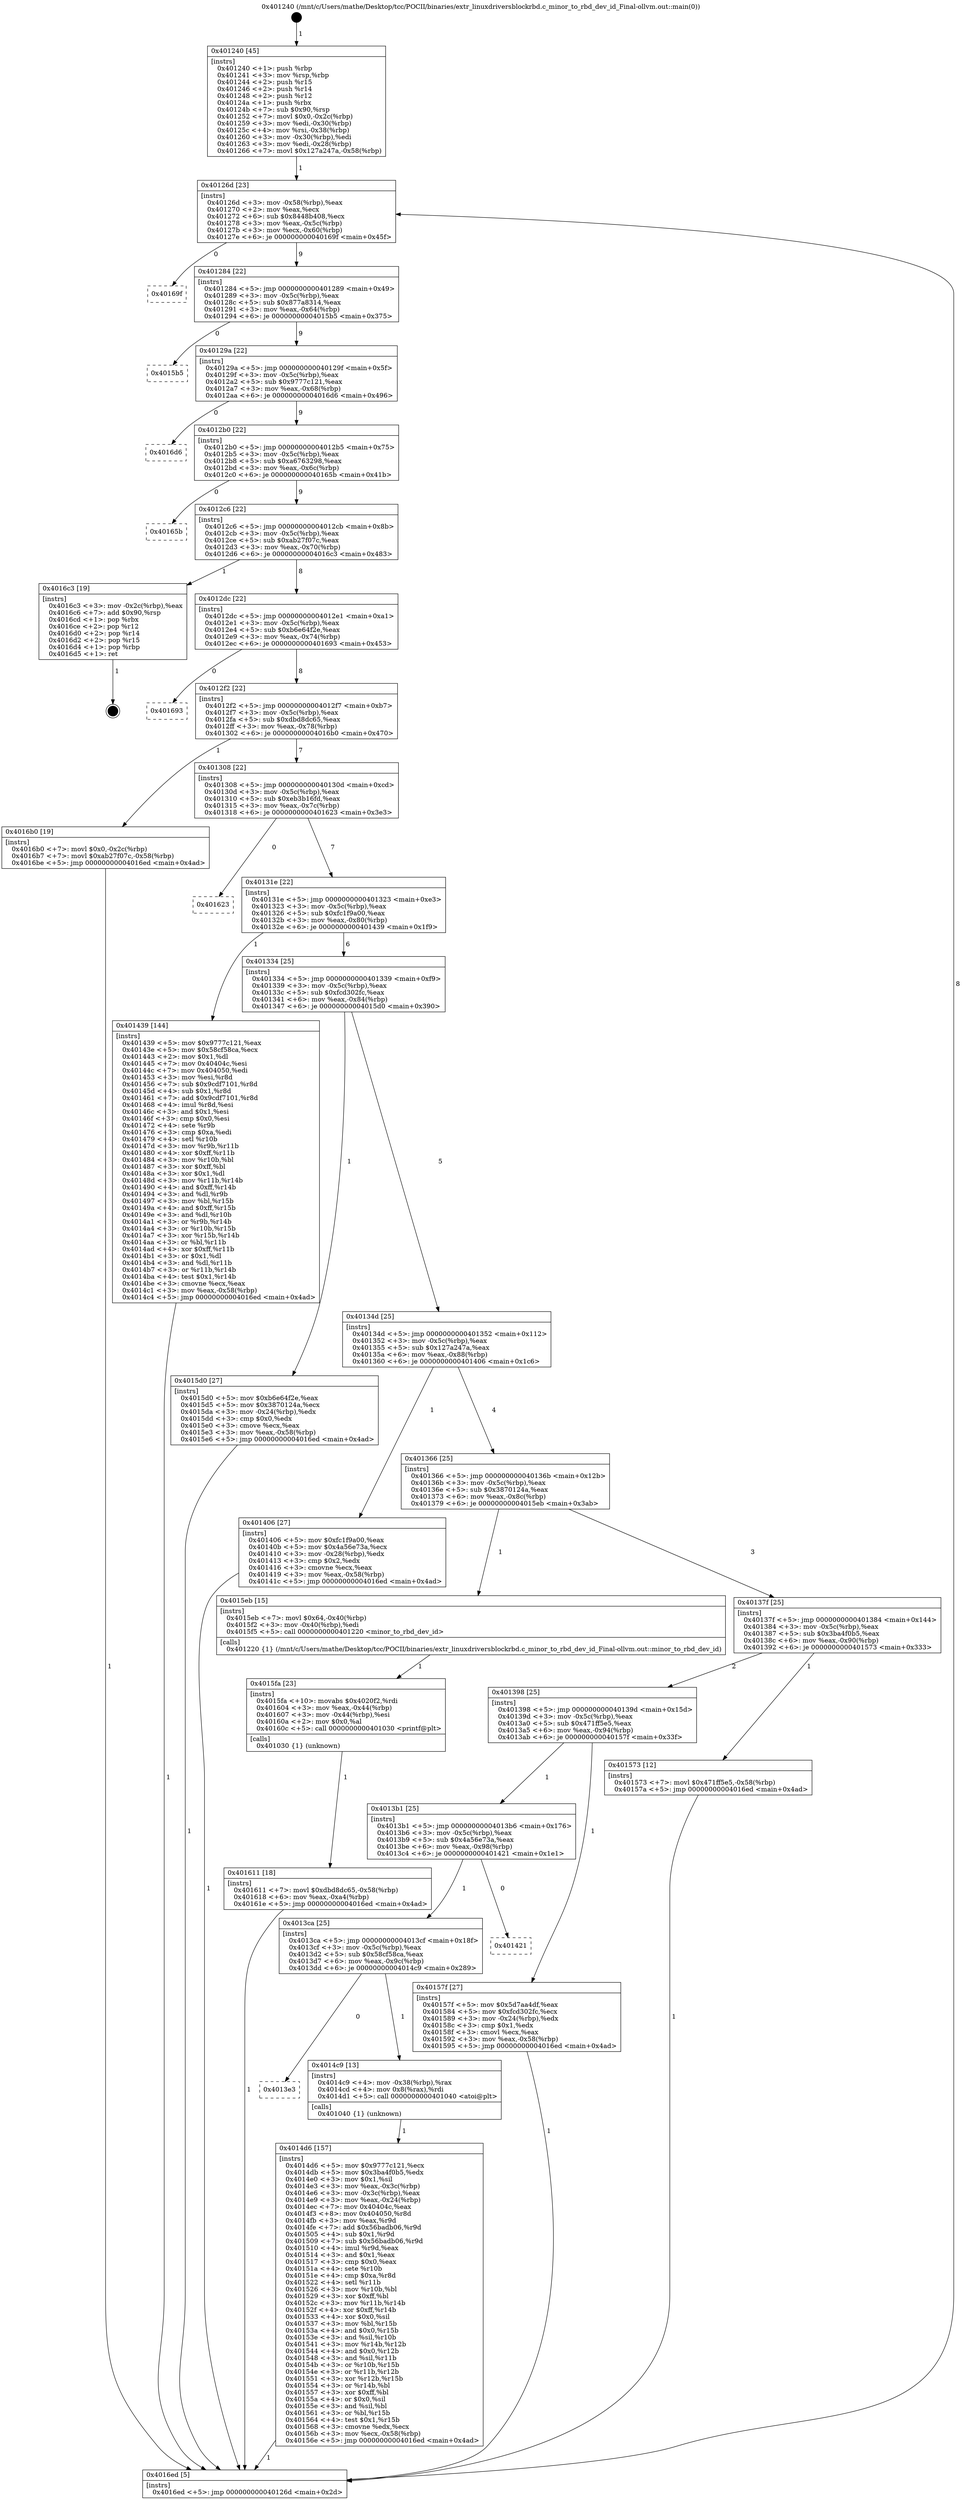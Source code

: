 digraph "0x401240" {
  label = "0x401240 (/mnt/c/Users/mathe/Desktop/tcc/POCII/binaries/extr_linuxdriversblockrbd.c_minor_to_rbd_dev_id_Final-ollvm.out::main(0))"
  labelloc = "t"
  node[shape=record]

  Entry [label="",width=0.3,height=0.3,shape=circle,fillcolor=black,style=filled]
  "0x40126d" [label="{
     0x40126d [23]\l
     | [instrs]\l
     &nbsp;&nbsp;0x40126d \<+3\>: mov -0x58(%rbp),%eax\l
     &nbsp;&nbsp;0x401270 \<+2\>: mov %eax,%ecx\l
     &nbsp;&nbsp;0x401272 \<+6\>: sub $0x8448b408,%ecx\l
     &nbsp;&nbsp;0x401278 \<+3\>: mov %eax,-0x5c(%rbp)\l
     &nbsp;&nbsp;0x40127b \<+3\>: mov %ecx,-0x60(%rbp)\l
     &nbsp;&nbsp;0x40127e \<+6\>: je 000000000040169f \<main+0x45f\>\l
  }"]
  "0x40169f" [label="{
     0x40169f\l
  }", style=dashed]
  "0x401284" [label="{
     0x401284 [22]\l
     | [instrs]\l
     &nbsp;&nbsp;0x401284 \<+5\>: jmp 0000000000401289 \<main+0x49\>\l
     &nbsp;&nbsp;0x401289 \<+3\>: mov -0x5c(%rbp),%eax\l
     &nbsp;&nbsp;0x40128c \<+5\>: sub $0x877a8314,%eax\l
     &nbsp;&nbsp;0x401291 \<+3\>: mov %eax,-0x64(%rbp)\l
     &nbsp;&nbsp;0x401294 \<+6\>: je 00000000004015b5 \<main+0x375\>\l
  }"]
  Exit [label="",width=0.3,height=0.3,shape=circle,fillcolor=black,style=filled,peripheries=2]
  "0x4015b5" [label="{
     0x4015b5\l
  }", style=dashed]
  "0x40129a" [label="{
     0x40129a [22]\l
     | [instrs]\l
     &nbsp;&nbsp;0x40129a \<+5\>: jmp 000000000040129f \<main+0x5f\>\l
     &nbsp;&nbsp;0x40129f \<+3\>: mov -0x5c(%rbp),%eax\l
     &nbsp;&nbsp;0x4012a2 \<+5\>: sub $0x9777c121,%eax\l
     &nbsp;&nbsp;0x4012a7 \<+3\>: mov %eax,-0x68(%rbp)\l
     &nbsp;&nbsp;0x4012aa \<+6\>: je 00000000004016d6 \<main+0x496\>\l
  }"]
  "0x401611" [label="{
     0x401611 [18]\l
     | [instrs]\l
     &nbsp;&nbsp;0x401611 \<+7\>: movl $0xdbd8dc65,-0x58(%rbp)\l
     &nbsp;&nbsp;0x401618 \<+6\>: mov %eax,-0xa4(%rbp)\l
     &nbsp;&nbsp;0x40161e \<+5\>: jmp 00000000004016ed \<main+0x4ad\>\l
  }"]
  "0x4016d6" [label="{
     0x4016d6\l
  }", style=dashed]
  "0x4012b0" [label="{
     0x4012b0 [22]\l
     | [instrs]\l
     &nbsp;&nbsp;0x4012b0 \<+5\>: jmp 00000000004012b5 \<main+0x75\>\l
     &nbsp;&nbsp;0x4012b5 \<+3\>: mov -0x5c(%rbp),%eax\l
     &nbsp;&nbsp;0x4012b8 \<+5\>: sub $0xa6763298,%eax\l
     &nbsp;&nbsp;0x4012bd \<+3\>: mov %eax,-0x6c(%rbp)\l
     &nbsp;&nbsp;0x4012c0 \<+6\>: je 000000000040165b \<main+0x41b\>\l
  }"]
  "0x4015fa" [label="{
     0x4015fa [23]\l
     | [instrs]\l
     &nbsp;&nbsp;0x4015fa \<+10\>: movabs $0x4020f2,%rdi\l
     &nbsp;&nbsp;0x401604 \<+3\>: mov %eax,-0x44(%rbp)\l
     &nbsp;&nbsp;0x401607 \<+3\>: mov -0x44(%rbp),%esi\l
     &nbsp;&nbsp;0x40160a \<+2\>: mov $0x0,%al\l
     &nbsp;&nbsp;0x40160c \<+5\>: call 0000000000401030 \<printf@plt\>\l
     | [calls]\l
     &nbsp;&nbsp;0x401030 \{1\} (unknown)\l
  }"]
  "0x40165b" [label="{
     0x40165b\l
  }", style=dashed]
  "0x4012c6" [label="{
     0x4012c6 [22]\l
     | [instrs]\l
     &nbsp;&nbsp;0x4012c6 \<+5\>: jmp 00000000004012cb \<main+0x8b\>\l
     &nbsp;&nbsp;0x4012cb \<+3\>: mov -0x5c(%rbp),%eax\l
     &nbsp;&nbsp;0x4012ce \<+5\>: sub $0xab27f07c,%eax\l
     &nbsp;&nbsp;0x4012d3 \<+3\>: mov %eax,-0x70(%rbp)\l
     &nbsp;&nbsp;0x4012d6 \<+6\>: je 00000000004016c3 \<main+0x483\>\l
  }"]
  "0x4014d6" [label="{
     0x4014d6 [157]\l
     | [instrs]\l
     &nbsp;&nbsp;0x4014d6 \<+5\>: mov $0x9777c121,%ecx\l
     &nbsp;&nbsp;0x4014db \<+5\>: mov $0x3ba4f0b5,%edx\l
     &nbsp;&nbsp;0x4014e0 \<+3\>: mov $0x1,%sil\l
     &nbsp;&nbsp;0x4014e3 \<+3\>: mov %eax,-0x3c(%rbp)\l
     &nbsp;&nbsp;0x4014e6 \<+3\>: mov -0x3c(%rbp),%eax\l
     &nbsp;&nbsp;0x4014e9 \<+3\>: mov %eax,-0x24(%rbp)\l
     &nbsp;&nbsp;0x4014ec \<+7\>: mov 0x40404c,%eax\l
     &nbsp;&nbsp;0x4014f3 \<+8\>: mov 0x404050,%r8d\l
     &nbsp;&nbsp;0x4014fb \<+3\>: mov %eax,%r9d\l
     &nbsp;&nbsp;0x4014fe \<+7\>: add $0x56badb06,%r9d\l
     &nbsp;&nbsp;0x401505 \<+4\>: sub $0x1,%r9d\l
     &nbsp;&nbsp;0x401509 \<+7\>: sub $0x56badb06,%r9d\l
     &nbsp;&nbsp;0x401510 \<+4\>: imul %r9d,%eax\l
     &nbsp;&nbsp;0x401514 \<+3\>: and $0x1,%eax\l
     &nbsp;&nbsp;0x401517 \<+3\>: cmp $0x0,%eax\l
     &nbsp;&nbsp;0x40151a \<+4\>: sete %r10b\l
     &nbsp;&nbsp;0x40151e \<+4\>: cmp $0xa,%r8d\l
     &nbsp;&nbsp;0x401522 \<+4\>: setl %r11b\l
     &nbsp;&nbsp;0x401526 \<+3\>: mov %r10b,%bl\l
     &nbsp;&nbsp;0x401529 \<+3\>: xor $0xff,%bl\l
     &nbsp;&nbsp;0x40152c \<+3\>: mov %r11b,%r14b\l
     &nbsp;&nbsp;0x40152f \<+4\>: xor $0xff,%r14b\l
     &nbsp;&nbsp;0x401533 \<+4\>: xor $0x0,%sil\l
     &nbsp;&nbsp;0x401537 \<+3\>: mov %bl,%r15b\l
     &nbsp;&nbsp;0x40153a \<+4\>: and $0x0,%r15b\l
     &nbsp;&nbsp;0x40153e \<+3\>: and %sil,%r10b\l
     &nbsp;&nbsp;0x401541 \<+3\>: mov %r14b,%r12b\l
     &nbsp;&nbsp;0x401544 \<+4\>: and $0x0,%r12b\l
     &nbsp;&nbsp;0x401548 \<+3\>: and %sil,%r11b\l
     &nbsp;&nbsp;0x40154b \<+3\>: or %r10b,%r15b\l
     &nbsp;&nbsp;0x40154e \<+3\>: or %r11b,%r12b\l
     &nbsp;&nbsp;0x401551 \<+3\>: xor %r12b,%r15b\l
     &nbsp;&nbsp;0x401554 \<+3\>: or %r14b,%bl\l
     &nbsp;&nbsp;0x401557 \<+3\>: xor $0xff,%bl\l
     &nbsp;&nbsp;0x40155a \<+4\>: or $0x0,%sil\l
     &nbsp;&nbsp;0x40155e \<+3\>: and %sil,%bl\l
     &nbsp;&nbsp;0x401561 \<+3\>: or %bl,%r15b\l
     &nbsp;&nbsp;0x401564 \<+4\>: test $0x1,%r15b\l
     &nbsp;&nbsp;0x401568 \<+3\>: cmovne %edx,%ecx\l
     &nbsp;&nbsp;0x40156b \<+3\>: mov %ecx,-0x58(%rbp)\l
     &nbsp;&nbsp;0x40156e \<+5\>: jmp 00000000004016ed \<main+0x4ad\>\l
  }"]
  "0x4016c3" [label="{
     0x4016c3 [19]\l
     | [instrs]\l
     &nbsp;&nbsp;0x4016c3 \<+3\>: mov -0x2c(%rbp),%eax\l
     &nbsp;&nbsp;0x4016c6 \<+7\>: add $0x90,%rsp\l
     &nbsp;&nbsp;0x4016cd \<+1\>: pop %rbx\l
     &nbsp;&nbsp;0x4016ce \<+2\>: pop %r12\l
     &nbsp;&nbsp;0x4016d0 \<+2\>: pop %r14\l
     &nbsp;&nbsp;0x4016d2 \<+2\>: pop %r15\l
     &nbsp;&nbsp;0x4016d4 \<+1\>: pop %rbp\l
     &nbsp;&nbsp;0x4016d5 \<+1\>: ret\l
  }"]
  "0x4012dc" [label="{
     0x4012dc [22]\l
     | [instrs]\l
     &nbsp;&nbsp;0x4012dc \<+5\>: jmp 00000000004012e1 \<main+0xa1\>\l
     &nbsp;&nbsp;0x4012e1 \<+3\>: mov -0x5c(%rbp),%eax\l
     &nbsp;&nbsp;0x4012e4 \<+5\>: sub $0xb6e64f2e,%eax\l
     &nbsp;&nbsp;0x4012e9 \<+3\>: mov %eax,-0x74(%rbp)\l
     &nbsp;&nbsp;0x4012ec \<+6\>: je 0000000000401693 \<main+0x453\>\l
  }"]
  "0x4013e3" [label="{
     0x4013e3\l
  }", style=dashed]
  "0x401693" [label="{
     0x401693\l
  }", style=dashed]
  "0x4012f2" [label="{
     0x4012f2 [22]\l
     | [instrs]\l
     &nbsp;&nbsp;0x4012f2 \<+5\>: jmp 00000000004012f7 \<main+0xb7\>\l
     &nbsp;&nbsp;0x4012f7 \<+3\>: mov -0x5c(%rbp),%eax\l
     &nbsp;&nbsp;0x4012fa \<+5\>: sub $0xdbd8dc65,%eax\l
     &nbsp;&nbsp;0x4012ff \<+3\>: mov %eax,-0x78(%rbp)\l
     &nbsp;&nbsp;0x401302 \<+6\>: je 00000000004016b0 \<main+0x470\>\l
  }"]
  "0x4014c9" [label="{
     0x4014c9 [13]\l
     | [instrs]\l
     &nbsp;&nbsp;0x4014c9 \<+4\>: mov -0x38(%rbp),%rax\l
     &nbsp;&nbsp;0x4014cd \<+4\>: mov 0x8(%rax),%rdi\l
     &nbsp;&nbsp;0x4014d1 \<+5\>: call 0000000000401040 \<atoi@plt\>\l
     | [calls]\l
     &nbsp;&nbsp;0x401040 \{1\} (unknown)\l
  }"]
  "0x4016b0" [label="{
     0x4016b0 [19]\l
     | [instrs]\l
     &nbsp;&nbsp;0x4016b0 \<+7\>: movl $0x0,-0x2c(%rbp)\l
     &nbsp;&nbsp;0x4016b7 \<+7\>: movl $0xab27f07c,-0x58(%rbp)\l
     &nbsp;&nbsp;0x4016be \<+5\>: jmp 00000000004016ed \<main+0x4ad\>\l
  }"]
  "0x401308" [label="{
     0x401308 [22]\l
     | [instrs]\l
     &nbsp;&nbsp;0x401308 \<+5\>: jmp 000000000040130d \<main+0xcd\>\l
     &nbsp;&nbsp;0x40130d \<+3\>: mov -0x5c(%rbp),%eax\l
     &nbsp;&nbsp;0x401310 \<+5\>: sub $0xeb3b16fd,%eax\l
     &nbsp;&nbsp;0x401315 \<+3\>: mov %eax,-0x7c(%rbp)\l
     &nbsp;&nbsp;0x401318 \<+6\>: je 0000000000401623 \<main+0x3e3\>\l
  }"]
  "0x4013ca" [label="{
     0x4013ca [25]\l
     | [instrs]\l
     &nbsp;&nbsp;0x4013ca \<+5\>: jmp 00000000004013cf \<main+0x18f\>\l
     &nbsp;&nbsp;0x4013cf \<+3\>: mov -0x5c(%rbp),%eax\l
     &nbsp;&nbsp;0x4013d2 \<+5\>: sub $0x58cf58ca,%eax\l
     &nbsp;&nbsp;0x4013d7 \<+6\>: mov %eax,-0x9c(%rbp)\l
     &nbsp;&nbsp;0x4013dd \<+6\>: je 00000000004014c9 \<main+0x289\>\l
  }"]
  "0x401623" [label="{
     0x401623\l
  }", style=dashed]
  "0x40131e" [label="{
     0x40131e [22]\l
     | [instrs]\l
     &nbsp;&nbsp;0x40131e \<+5\>: jmp 0000000000401323 \<main+0xe3\>\l
     &nbsp;&nbsp;0x401323 \<+3\>: mov -0x5c(%rbp),%eax\l
     &nbsp;&nbsp;0x401326 \<+5\>: sub $0xfc1f9a00,%eax\l
     &nbsp;&nbsp;0x40132b \<+3\>: mov %eax,-0x80(%rbp)\l
     &nbsp;&nbsp;0x40132e \<+6\>: je 0000000000401439 \<main+0x1f9\>\l
  }"]
  "0x401421" [label="{
     0x401421\l
  }", style=dashed]
  "0x401439" [label="{
     0x401439 [144]\l
     | [instrs]\l
     &nbsp;&nbsp;0x401439 \<+5\>: mov $0x9777c121,%eax\l
     &nbsp;&nbsp;0x40143e \<+5\>: mov $0x58cf58ca,%ecx\l
     &nbsp;&nbsp;0x401443 \<+2\>: mov $0x1,%dl\l
     &nbsp;&nbsp;0x401445 \<+7\>: mov 0x40404c,%esi\l
     &nbsp;&nbsp;0x40144c \<+7\>: mov 0x404050,%edi\l
     &nbsp;&nbsp;0x401453 \<+3\>: mov %esi,%r8d\l
     &nbsp;&nbsp;0x401456 \<+7\>: sub $0x9cdf7101,%r8d\l
     &nbsp;&nbsp;0x40145d \<+4\>: sub $0x1,%r8d\l
     &nbsp;&nbsp;0x401461 \<+7\>: add $0x9cdf7101,%r8d\l
     &nbsp;&nbsp;0x401468 \<+4\>: imul %r8d,%esi\l
     &nbsp;&nbsp;0x40146c \<+3\>: and $0x1,%esi\l
     &nbsp;&nbsp;0x40146f \<+3\>: cmp $0x0,%esi\l
     &nbsp;&nbsp;0x401472 \<+4\>: sete %r9b\l
     &nbsp;&nbsp;0x401476 \<+3\>: cmp $0xa,%edi\l
     &nbsp;&nbsp;0x401479 \<+4\>: setl %r10b\l
     &nbsp;&nbsp;0x40147d \<+3\>: mov %r9b,%r11b\l
     &nbsp;&nbsp;0x401480 \<+4\>: xor $0xff,%r11b\l
     &nbsp;&nbsp;0x401484 \<+3\>: mov %r10b,%bl\l
     &nbsp;&nbsp;0x401487 \<+3\>: xor $0xff,%bl\l
     &nbsp;&nbsp;0x40148a \<+3\>: xor $0x1,%dl\l
     &nbsp;&nbsp;0x40148d \<+3\>: mov %r11b,%r14b\l
     &nbsp;&nbsp;0x401490 \<+4\>: and $0xff,%r14b\l
     &nbsp;&nbsp;0x401494 \<+3\>: and %dl,%r9b\l
     &nbsp;&nbsp;0x401497 \<+3\>: mov %bl,%r15b\l
     &nbsp;&nbsp;0x40149a \<+4\>: and $0xff,%r15b\l
     &nbsp;&nbsp;0x40149e \<+3\>: and %dl,%r10b\l
     &nbsp;&nbsp;0x4014a1 \<+3\>: or %r9b,%r14b\l
     &nbsp;&nbsp;0x4014a4 \<+3\>: or %r10b,%r15b\l
     &nbsp;&nbsp;0x4014a7 \<+3\>: xor %r15b,%r14b\l
     &nbsp;&nbsp;0x4014aa \<+3\>: or %bl,%r11b\l
     &nbsp;&nbsp;0x4014ad \<+4\>: xor $0xff,%r11b\l
     &nbsp;&nbsp;0x4014b1 \<+3\>: or $0x1,%dl\l
     &nbsp;&nbsp;0x4014b4 \<+3\>: and %dl,%r11b\l
     &nbsp;&nbsp;0x4014b7 \<+3\>: or %r11b,%r14b\l
     &nbsp;&nbsp;0x4014ba \<+4\>: test $0x1,%r14b\l
     &nbsp;&nbsp;0x4014be \<+3\>: cmovne %ecx,%eax\l
     &nbsp;&nbsp;0x4014c1 \<+3\>: mov %eax,-0x58(%rbp)\l
     &nbsp;&nbsp;0x4014c4 \<+5\>: jmp 00000000004016ed \<main+0x4ad\>\l
  }"]
  "0x401334" [label="{
     0x401334 [25]\l
     | [instrs]\l
     &nbsp;&nbsp;0x401334 \<+5\>: jmp 0000000000401339 \<main+0xf9\>\l
     &nbsp;&nbsp;0x401339 \<+3\>: mov -0x5c(%rbp),%eax\l
     &nbsp;&nbsp;0x40133c \<+5\>: sub $0xfcd302fc,%eax\l
     &nbsp;&nbsp;0x401341 \<+6\>: mov %eax,-0x84(%rbp)\l
     &nbsp;&nbsp;0x401347 \<+6\>: je 00000000004015d0 \<main+0x390\>\l
  }"]
  "0x4013b1" [label="{
     0x4013b1 [25]\l
     | [instrs]\l
     &nbsp;&nbsp;0x4013b1 \<+5\>: jmp 00000000004013b6 \<main+0x176\>\l
     &nbsp;&nbsp;0x4013b6 \<+3\>: mov -0x5c(%rbp),%eax\l
     &nbsp;&nbsp;0x4013b9 \<+5\>: sub $0x4a56e73a,%eax\l
     &nbsp;&nbsp;0x4013be \<+6\>: mov %eax,-0x98(%rbp)\l
     &nbsp;&nbsp;0x4013c4 \<+6\>: je 0000000000401421 \<main+0x1e1\>\l
  }"]
  "0x4015d0" [label="{
     0x4015d0 [27]\l
     | [instrs]\l
     &nbsp;&nbsp;0x4015d0 \<+5\>: mov $0xb6e64f2e,%eax\l
     &nbsp;&nbsp;0x4015d5 \<+5\>: mov $0x3870124a,%ecx\l
     &nbsp;&nbsp;0x4015da \<+3\>: mov -0x24(%rbp),%edx\l
     &nbsp;&nbsp;0x4015dd \<+3\>: cmp $0x0,%edx\l
     &nbsp;&nbsp;0x4015e0 \<+3\>: cmove %ecx,%eax\l
     &nbsp;&nbsp;0x4015e3 \<+3\>: mov %eax,-0x58(%rbp)\l
     &nbsp;&nbsp;0x4015e6 \<+5\>: jmp 00000000004016ed \<main+0x4ad\>\l
  }"]
  "0x40134d" [label="{
     0x40134d [25]\l
     | [instrs]\l
     &nbsp;&nbsp;0x40134d \<+5\>: jmp 0000000000401352 \<main+0x112\>\l
     &nbsp;&nbsp;0x401352 \<+3\>: mov -0x5c(%rbp),%eax\l
     &nbsp;&nbsp;0x401355 \<+5\>: sub $0x127a247a,%eax\l
     &nbsp;&nbsp;0x40135a \<+6\>: mov %eax,-0x88(%rbp)\l
     &nbsp;&nbsp;0x401360 \<+6\>: je 0000000000401406 \<main+0x1c6\>\l
  }"]
  "0x40157f" [label="{
     0x40157f [27]\l
     | [instrs]\l
     &nbsp;&nbsp;0x40157f \<+5\>: mov $0x5d7aa4df,%eax\l
     &nbsp;&nbsp;0x401584 \<+5\>: mov $0xfcd302fc,%ecx\l
     &nbsp;&nbsp;0x401589 \<+3\>: mov -0x24(%rbp),%edx\l
     &nbsp;&nbsp;0x40158c \<+3\>: cmp $0x1,%edx\l
     &nbsp;&nbsp;0x40158f \<+3\>: cmovl %ecx,%eax\l
     &nbsp;&nbsp;0x401592 \<+3\>: mov %eax,-0x58(%rbp)\l
     &nbsp;&nbsp;0x401595 \<+5\>: jmp 00000000004016ed \<main+0x4ad\>\l
  }"]
  "0x401406" [label="{
     0x401406 [27]\l
     | [instrs]\l
     &nbsp;&nbsp;0x401406 \<+5\>: mov $0xfc1f9a00,%eax\l
     &nbsp;&nbsp;0x40140b \<+5\>: mov $0x4a56e73a,%ecx\l
     &nbsp;&nbsp;0x401410 \<+3\>: mov -0x28(%rbp),%edx\l
     &nbsp;&nbsp;0x401413 \<+3\>: cmp $0x2,%edx\l
     &nbsp;&nbsp;0x401416 \<+3\>: cmovne %ecx,%eax\l
     &nbsp;&nbsp;0x401419 \<+3\>: mov %eax,-0x58(%rbp)\l
     &nbsp;&nbsp;0x40141c \<+5\>: jmp 00000000004016ed \<main+0x4ad\>\l
  }"]
  "0x401366" [label="{
     0x401366 [25]\l
     | [instrs]\l
     &nbsp;&nbsp;0x401366 \<+5\>: jmp 000000000040136b \<main+0x12b\>\l
     &nbsp;&nbsp;0x40136b \<+3\>: mov -0x5c(%rbp),%eax\l
     &nbsp;&nbsp;0x40136e \<+5\>: sub $0x3870124a,%eax\l
     &nbsp;&nbsp;0x401373 \<+6\>: mov %eax,-0x8c(%rbp)\l
     &nbsp;&nbsp;0x401379 \<+6\>: je 00000000004015eb \<main+0x3ab\>\l
  }"]
  "0x4016ed" [label="{
     0x4016ed [5]\l
     | [instrs]\l
     &nbsp;&nbsp;0x4016ed \<+5\>: jmp 000000000040126d \<main+0x2d\>\l
  }"]
  "0x401240" [label="{
     0x401240 [45]\l
     | [instrs]\l
     &nbsp;&nbsp;0x401240 \<+1\>: push %rbp\l
     &nbsp;&nbsp;0x401241 \<+3\>: mov %rsp,%rbp\l
     &nbsp;&nbsp;0x401244 \<+2\>: push %r15\l
     &nbsp;&nbsp;0x401246 \<+2\>: push %r14\l
     &nbsp;&nbsp;0x401248 \<+2\>: push %r12\l
     &nbsp;&nbsp;0x40124a \<+1\>: push %rbx\l
     &nbsp;&nbsp;0x40124b \<+7\>: sub $0x90,%rsp\l
     &nbsp;&nbsp;0x401252 \<+7\>: movl $0x0,-0x2c(%rbp)\l
     &nbsp;&nbsp;0x401259 \<+3\>: mov %edi,-0x30(%rbp)\l
     &nbsp;&nbsp;0x40125c \<+4\>: mov %rsi,-0x38(%rbp)\l
     &nbsp;&nbsp;0x401260 \<+3\>: mov -0x30(%rbp),%edi\l
     &nbsp;&nbsp;0x401263 \<+3\>: mov %edi,-0x28(%rbp)\l
     &nbsp;&nbsp;0x401266 \<+7\>: movl $0x127a247a,-0x58(%rbp)\l
  }"]
  "0x401398" [label="{
     0x401398 [25]\l
     | [instrs]\l
     &nbsp;&nbsp;0x401398 \<+5\>: jmp 000000000040139d \<main+0x15d\>\l
     &nbsp;&nbsp;0x40139d \<+3\>: mov -0x5c(%rbp),%eax\l
     &nbsp;&nbsp;0x4013a0 \<+5\>: sub $0x471ff5e5,%eax\l
     &nbsp;&nbsp;0x4013a5 \<+6\>: mov %eax,-0x94(%rbp)\l
     &nbsp;&nbsp;0x4013ab \<+6\>: je 000000000040157f \<main+0x33f\>\l
  }"]
  "0x4015eb" [label="{
     0x4015eb [15]\l
     | [instrs]\l
     &nbsp;&nbsp;0x4015eb \<+7\>: movl $0x64,-0x40(%rbp)\l
     &nbsp;&nbsp;0x4015f2 \<+3\>: mov -0x40(%rbp),%edi\l
     &nbsp;&nbsp;0x4015f5 \<+5\>: call 0000000000401220 \<minor_to_rbd_dev_id\>\l
     | [calls]\l
     &nbsp;&nbsp;0x401220 \{1\} (/mnt/c/Users/mathe/Desktop/tcc/POCII/binaries/extr_linuxdriversblockrbd.c_minor_to_rbd_dev_id_Final-ollvm.out::minor_to_rbd_dev_id)\l
  }"]
  "0x40137f" [label="{
     0x40137f [25]\l
     | [instrs]\l
     &nbsp;&nbsp;0x40137f \<+5\>: jmp 0000000000401384 \<main+0x144\>\l
     &nbsp;&nbsp;0x401384 \<+3\>: mov -0x5c(%rbp),%eax\l
     &nbsp;&nbsp;0x401387 \<+5\>: sub $0x3ba4f0b5,%eax\l
     &nbsp;&nbsp;0x40138c \<+6\>: mov %eax,-0x90(%rbp)\l
     &nbsp;&nbsp;0x401392 \<+6\>: je 0000000000401573 \<main+0x333\>\l
  }"]
  "0x401573" [label="{
     0x401573 [12]\l
     | [instrs]\l
     &nbsp;&nbsp;0x401573 \<+7\>: movl $0x471ff5e5,-0x58(%rbp)\l
     &nbsp;&nbsp;0x40157a \<+5\>: jmp 00000000004016ed \<main+0x4ad\>\l
  }"]
  Entry -> "0x401240" [label=" 1"]
  "0x40126d" -> "0x40169f" [label=" 0"]
  "0x40126d" -> "0x401284" [label=" 9"]
  "0x4016c3" -> Exit [label=" 1"]
  "0x401284" -> "0x4015b5" [label=" 0"]
  "0x401284" -> "0x40129a" [label=" 9"]
  "0x4016b0" -> "0x4016ed" [label=" 1"]
  "0x40129a" -> "0x4016d6" [label=" 0"]
  "0x40129a" -> "0x4012b0" [label=" 9"]
  "0x401611" -> "0x4016ed" [label=" 1"]
  "0x4012b0" -> "0x40165b" [label=" 0"]
  "0x4012b0" -> "0x4012c6" [label=" 9"]
  "0x4015fa" -> "0x401611" [label=" 1"]
  "0x4012c6" -> "0x4016c3" [label=" 1"]
  "0x4012c6" -> "0x4012dc" [label=" 8"]
  "0x4015eb" -> "0x4015fa" [label=" 1"]
  "0x4012dc" -> "0x401693" [label=" 0"]
  "0x4012dc" -> "0x4012f2" [label=" 8"]
  "0x4015d0" -> "0x4016ed" [label=" 1"]
  "0x4012f2" -> "0x4016b0" [label=" 1"]
  "0x4012f2" -> "0x401308" [label=" 7"]
  "0x40157f" -> "0x4016ed" [label=" 1"]
  "0x401308" -> "0x401623" [label=" 0"]
  "0x401308" -> "0x40131e" [label=" 7"]
  "0x4014d6" -> "0x4016ed" [label=" 1"]
  "0x40131e" -> "0x401439" [label=" 1"]
  "0x40131e" -> "0x401334" [label=" 6"]
  "0x4014c9" -> "0x4014d6" [label=" 1"]
  "0x401334" -> "0x4015d0" [label=" 1"]
  "0x401334" -> "0x40134d" [label=" 5"]
  "0x4013ca" -> "0x4014c9" [label=" 1"]
  "0x40134d" -> "0x401406" [label=" 1"]
  "0x40134d" -> "0x401366" [label=" 4"]
  "0x401406" -> "0x4016ed" [label=" 1"]
  "0x401240" -> "0x40126d" [label=" 1"]
  "0x4016ed" -> "0x40126d" [label=" 8"]
  "0x401439" -> "0x4016ed" [label=" 1"]
  "0x401573" -> "0x4016ed" [label=" 1"]
  "0x401366" -> "0x4015eb" [label=" 1"]
  "0x401366" -> "0x40137f" [label=" 3"]
  "0x4013b1" -> "0x401421" [label=" 0"]
  "0x40137f" -> "0x401573" [label=" 1"]
  "0x40137f" -> "0x401398" [label=" 2"]
  "0x4013b1" -> "0x4013ca" [label=" 1"]
  "0x401398" -> "0x40157f" [label=" 1"]
  "0x401398" -> "0x4013b1" [label=" 1"]
  "0x4013ca" -> "0x4013e3" [label=" 0"]
}
